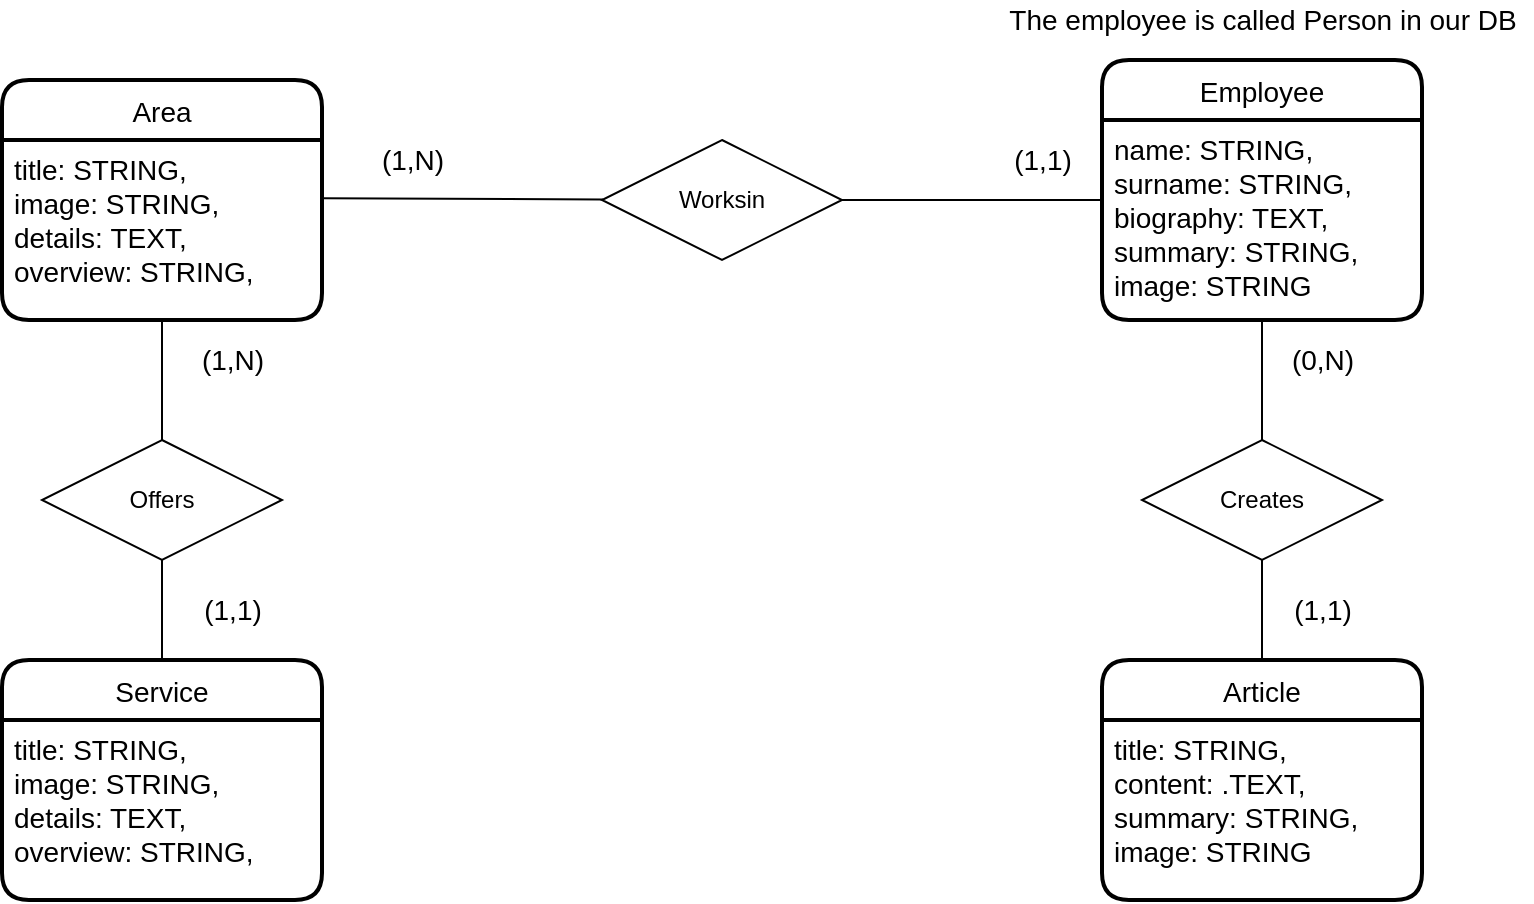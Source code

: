 <mxfile version="14.7.3" type="device"><diagram id="4BzMm93J-ZIY3aq6H3WC" name="Page-1"><mxGraphModel dx="1185" dy="588" grid="1" gridSize="10" guides="1" tooltips="1" connect="1" arrows="1" fold="1" page="1" pageScale="1" pageWidth="1100" pageHeight="850" math="0" shadow="0"><root><mxCell id="0"/><mxCell id="1" parent="0"/><mxCell id="kWsor9iWKIH8Xt1CwEAd-1" value="Area" style="swimlane;childLayout=stackLayout;horizontal=1;startSize=30;horizontalStack=0;rounded=1;fontSize=14;fontStyle=0;strokeWidth=2;resizeParent=0;resizeLast=1;shadow=0;dashed=0;align=center;" vertex="1" parent="1"><mxGeometry x="240" y="150" width="160" height="120" as="geometry"/></mxCell><mxCell id="kWsor9iWKIH8Xt1CwEAd-2" value="title: STRING,&#10;image: STRING,&#10;details: TEXT,&#10;overview: STRING," style="align=left;strokeColor=none;fillColor=none;spacingLeft=4;fontSize=14;verticalAlign=top;resizable=0;rotatable=0;part=1;" vertex="1" parent="kWsor9iWKIH8Xt1CwEAd-1"><mxGeometry y="30" width="160" height="90" as="geometry"/></mxCell><mxCell id="kWsor9iWKIH8Xt1CwEAd-3" value="Creates" style="shape=rhombus;perimeter=rhombusPerimeter;whiteSpace=wrap;html=1;align=center;" vertex="1" parent="1"><mxGeometry x="810" y="330" width="120" height="60" as="geometry"/></mxCell><mxCell id="kWsor9iWKIH8Xt1CwEAd-4" value="" style="endArrow=none;html=1;rounded=0;exitX=0.5;exitY=0;exitDx=0;exitDy=0;entryX=0.5;entryY=1;entryDx=0;entryDy=0;" edge="1" parent="1" source="kWsor9iWKIH8Xt1CwEAd-8" target="kWsor9iWKIH8Xt1CwEAd-3"><mxGeometry relative="1" as="geometry"><mxPoint x="400" y="100.0" as="sourcePoint"/><mxPoint x="560" y="100.0" as="targetPoint"/></mxGeometry></mxCell><mxCell id="kWsor9iWKIH8Xt1CwEAd-6" value="Service" style="swimlane;childLayout=stackLayout;horizontal=1;startSize=30;horizontalStack=0;rounded=1;fontSize=14;fontStyle=0;strokeWidth=2;resizeParent=0;resizeLast=1;shadow=0;dashed=0;align=center;" vertex="1" parent="1"><mxGeometry x="240" y="440" width="160" height="120" as="geometry"/></mxCell><mxCell id="kWsor9iWKIH8Xt1CwEAd-7" value="title: STRING,&#10;image: STRING,&#10;details: TEXT,&#10;overview: STRING," style="align=left;strokeColor=none;fillColor=none;spacingLeft=4;fontSize=14;verticalAlign=top;resizable=0;rotatable=0;part=1;" vertex="1" parent="kWsor9iWKIH8Xt1CwEAd-6"><mxGeometry y="30" width="160" height="90" as="geometry"/></mxCell><mxCell id="kWsor9iWKIH8Xt1CwEAd-8" value="Article" style="swimlane;childLayout=stackLayout;horizontal=1;startSize=30;horizontalStack=0;rounded=1;fontSize=14;fontStyle=0;strokeWidth=2;resizeParent=0;resizeLast=1;shadow=0;dashed=0;align=center;" vertex="1" parent="1"><mxGeometry x="790" y="440" width="160" height="120" as="geometry"/></mxCell><mxCell id="kWsor9iWKIH8Xt1CwEAd-9" value="title: STRING,&#10;content: .TEXT,&#10;summary: STRING,&#10;image: STRING" style="align=left;strokeColor=none;fillColor=none;spacingLeft=4;fontSize=14;verticalAlign=top;resizable=0;rotatable=0;part=1;" vertex="1" parent="kWsor9iWKIH8Xt1CwEAd-8"><mxGeometry y="30" width="160" height="90" as="geometry"/></mxCell><mxCell id="kWsor9iWKIH8Xt1CwEAd-10" value="Employee" style="swimlane;childLayout=stackLayout;horizontal=1;startSize=30;horizontalStack=0;rounded=1;fontSize=14;fontStyle=0;strokeWidth=2;resizeParent=0;resizeLast=1;shadow=0;dashed=0;align=center;" vertex="1" parent="1"><mxGeometry x="790" y="140" width="160" height="130" as="geometry"/></mxCell><mxCell id="kWsor9iWKIH8Xt1CwEAd-11" value="name: STRING,&#10;surname: STRING,&#10;biography: TEXT,&#10;summary: STRING,&#10;image: STRING" style="align=left;strokeColor=none;fillColor=none;spacingLeft=4;fontSize=14;verticalAlign=top;resizable=0;rotatable=0;part=1;" vertex="1" parent="kWsor9iWKIH8Xt1CwEAd-10"><mxGeometry y="30" width="160" height="100" as="geometry"/></mxCell><mxCell id="kWsor9iWKIH8Xt1CwEAd-12" style="edgeStyle=orthogonalEdgeStyle;rounded=0;orthogonalLoop=1;jettySize=auto;html=1;fontSize=14;shape=link;width=0;" edge="1" parent="1" source="kWsor9iWKIH8Xt1CwEAd-11" target="kWsor9iWKIH8Xt1CwEAd-3"><mxGeometry relative="1" as="geometry"/></mxCell><mxCell id="kWsor9iWKIH8Xt1CwEAd-14" value="Worksin" style="shape=rhombus;perimeter=rhombusPerimeter;whiteSpace=wrap;html=1;align=center;" vertex="1" parent="1"><mxGeometry x="540" y="180" width="120" height="60" as="geometry"/></mxCell><mxCell id="kWsor9iWKIH8Xt1CwEAd-15" value="" style="endArrow=none;html=1;rounded=0;entryX=1;entryY=0.5;entryDx=0;entryDy=0;" edge="1" parent="1" target="kWsor9iWKIH8Xt1CwEAd-14"><mxGeometry relative="1" as="geometry"><mxPoint x="790" y="210" as="sourcePoint"/><mxPoint x="310" y="-60.0" as="targetPoint"/></mxGeometry></mxCell><mxCell id="kWsor9iWKIH8Xt1CwEAd-17" value="" style="endArrow=none;html=1;rounded=0;entryX=1;entryY=0.324;entryDx=0;entryDy=0;entryPerimeter=0;" edge="1" parent="1" source="kWsor9iWKIH8Xt1CwEAd-14" target="kWsor9iWKIH8Xt1CwEAd-2"><mxGeometry relative="1" as="geometry"><mxPoint x="540" y="209" as="sourcePoint"/><mxPoint x="453.36" y="209.16" as="targetPoint"/></mxGeometry></mxCell><mxCell id="kWsor9iWKIH8Xt1CwEAd-18" value="Offers" style="shape=rhombus;perimeter=rhombusPerimeter;whiteSpace=wrap;html=1;align=center;" vertex="1" parent="1"><mxGeometry x="260" y="330" width="120" height="60" as="geometry"/></mxCell><mxCell id="kWsor9iWKIH8Xt1CwEAd-19" value="" style="endArrow=none;html=1;rounded=0;exitX=0.5;exitY=0;exitDx=0;exitDy=0;" edge="1" parent="1" source="kWsor9iWKIH8Xt1CwEAd-18" target="kWsor9iWKIH8Xt1CwEAd-1"><mxGeometry relative="1" as="geometry"><mxPoint x="550.5" y="320.59" as="sourcePoint"/><mxPoint x="410" y="320" as="targetPoint"/></mxGeometry></mxCell><mxCell id="kWsor9iWKIH8Xt1CwEAd-20" value="" style="endArrow=none;html=1;rounded=0;" edge="1" parent="1" source="kWsor9iWKIH8Xt1CwEAd-6" target="kWsor9iWKIH8Xt1CwEAd-18"><mxGeometry relative="1" as="geometry"><mxPoint x="319.58" y="450" as="sourcePoint"/><mxPoint x="319.58" y="390" as="targetPoint"/></mxGeometry></mxCell><mxCell id="kWsor9iWKIH8Xt1CwEAd-21" value="(1,1)" style="text;html=1;align=center;verticalAlign=middle;resizable=0;points=[];autosize=1;strokeColor=none;fontSize=14;" vertex="1" parent="1"><mxGeometry x="740" y="180" width="40" height="20" as="geometry"/></mxCell><mxCell id="kWsor9iWKIH8Xt1CwEAd-22" value="(1,1)" style="text;html=1;align=center;verticalAlign=middle;resizable=0;points=[];autosize=1;strokeColor=none;fontSize=14;" vertex="1" parent="1"><mxGeometry x="880" y="405" width="40" height="20" as="geometry"/></mxCell><mxCell id="kWsor9iWKIH8Xt1CwEAd-23" value="The employee is called Person in our DB" style="text;html=1;align=center;verticalAlign=middle;resizable=0;points=[];autosize=1;strokeColor=none;fontSize=14;" vertex="1" parent="1"><mxGeometry x="735" y="110" width="270" height="20" as="geometry"/></mxCell><mxCell id="kWsor9iWKIH8Xt1CwEAd-24" value="(0,N)" style="text;html=1;align=center;verticalAlign=middle;resizable=0;points=[];autosize=1;strokeColor=none;fontSize=14;" vertex="1" parent="1"><mxGeometry x="875" y="280" width="50" height="20" as="geometry"/></mxCell><mxCell id="kWsor9iWKIH8Xt1CwEAd-25" value="(1,N)" style="text;html=1;align=center;verticalAlign=middle;resizable=0;points=[];autosize=1;strokeColor=none;fontSize=14;" vertex="1" parent="1"><mxGeometry x="420" y="180" width="50" height="20" as="geometry"/></mxCell><mxCell id="kWsor9iWKIH8Xt1CwEAd-26" value="(1,N)" style="text;html=1;align=center;verticalAlign=middle;resizable=0;points=[];autosize=1;strokeColor=none;fontSize=14;" vertex="1" parent="1"><mxGeometry x="330" y="280" width="50" height="20" as="geometry"/></mxCell><mxCell id="kWsor9iWKIH8Xt1CwEAd-27" value="(1,1)" style="text;html=1;align=center;verticalAlign=middle;resizable=0;points=[];autosize=1;strokeColor=none;fontSize=14;" vertex="1" parent="1"><mxGeometry x="335" y="405" width="40" height="20" as="geometry"/></mxCell></root></mxGraphModel></diagram></mxfile>
